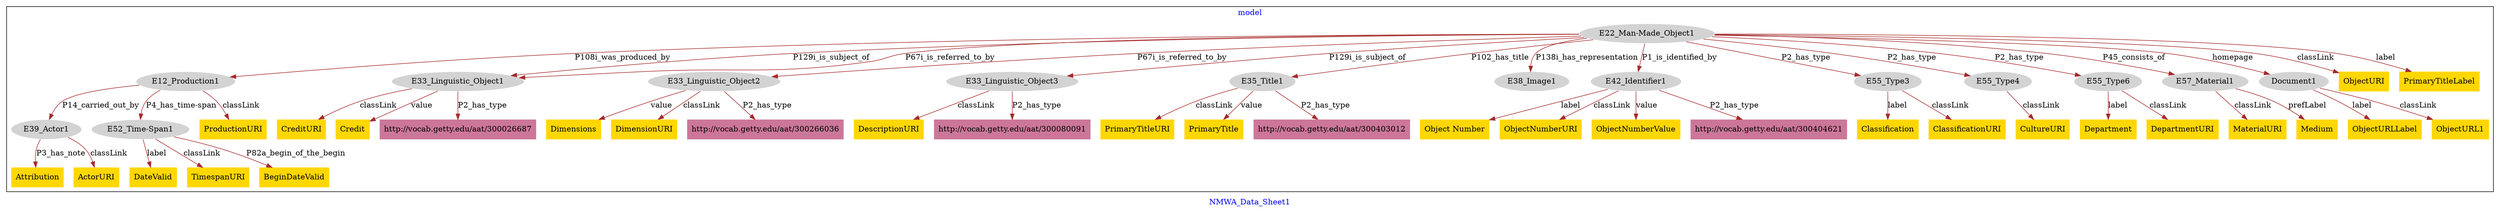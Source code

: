 digraph n0 {
fontcolor="blue"
remincross="true"
label="NMWA_Data_Sheet1"
subgraph cluster {
label="model"
n2[style="filled",color="white",fillcolor="lightgray",label="E12_Production1"];
n3[style="filled",color="white",fillcolor="lightgray",label="E39_Actor1"];
n4[style="filled",color="white",fillcolor="lightgray",label="E52_Time-Span1"];
n5[style="filled",color="white",fillcolor="lightgray",label="E22_Man-Made_Object1"];
n6[style="filled",color="white",fillcolor="lightgray",label="E33_Linguistic_Object1"];
n7[style="filled",color="white",fillcolor="lightgray",label="E33_Linguistic_Object2"];
n8[style="filled",color="white",fillcolor="lightgray",label="E33_Linguistic_Object3"];
n9[style="filled",color="white",fillcolor="lightgray",label="E35_Title1"];
n10[style="filled",color="white",fillcolor="lightgray",label="E38_Image1"];
n11[style="filled",color="white",fillcolor="lightgray",label="E42_Identifier1"];
n12[style="filled",color="white",fillcolor="lightgray",label="E55_Type3"];
n13[style="filled",color="white",fillcolor="lightgray",label="E55_Type4"];
n14[style="filled",color="white",fillcolor="lightgray",label="E55_Type6"];
n15[style="filled",color="white",fillcolor="lightgray",label="E57_Material1"];
n16[style="filled",color="white",fillcolor="lightgray",label="Document1"];
n17[shape="plaintext",style="filled",fillcolor="gold",label="Classification"];
n18[shape="plaintext",style="filled",fillcolor="gold",label="ClassificationURI"];
n19[shape="plaintext",style="filled",fillcolor="gold",label="ObjectURI"];
n20[shape="plaintext",style="filled",fillcolor="gold",label="Object Number"];
n21[shape="plaintext",style="filled",fillcolor="gold",label="Department"];
n22[shape="plaintext",style="filled",fillcolor="gold",label="DepartmentURI"];
n23[shape="plaintext",style="filled",fillcolor="gold",label="ObjectNumberURI"];
n24[shape="plaintext",style="filled",fillcolor="gold",label="PrimaryTitleURI"];
n25[shape="plaintext",style="filled",fillcolor="gold",label="MaterialURI"];
n26[shape="plaintext",style="filled",fillcolor="gold",label="ObjectNumberValue"];
n27[shape="plaintext",style="filled",fillcolor="gold",label="Dimensions"];
n28[shape="plaintext",style="filled",fillcolor="gold",label="DimensionURI"];
n29[shape="plaintext",style="filled",fillcolor="gold",label="CultureURI"];
n30[shape="plaintext",style="filled",fillcolor="gold",label="DateValid"];
n31[shape="plaintext",style="filled",fillcolor="gold",label="Medium"];
n32[shape="plaintext",style="filled",fillcolor="gold",label="ObjectURLLabel"];
n33[shape="plaintext",style="filled",fillcolor="gold",label="TimespanURI"];
n34[shape="plaintext",style="filled",fillcolor="gold",label="ObjectURL1"];
n35[shape="plaintext",style="filled",fillcolor="gold",label="Attribution"];
n36[shape="plaintext",style="filled",fillcolor="gold",label="CreditURI"];
n37[shape="plaintext",style="filled",fillcolor="gold",label="Credit"];
n38[shape="plaintext",style="filled",fillcolor="gold",label="ProductionURI"];
n39[shape="plaintext",style="filled",fillcolor="gold",label="BeginDateValid"];
n40[shape="plaintext",style="filled",fillcolor="gold",label="PrimaryTitle"];
n41[shape="plaintext",style="filled",fillcolor="gold",label="PrimaryTitleLabel"];
n42[shape="plaintext",style="filled",fillcolor="gold",label="ActorURI"];
n43[shape="plaintext",style="filled",fillcolor="gold",label="DescriptionURI"];
n44[shape="plaintext",style="filled",fillcolor="#CC7799",label="http://vocab.getty.edu/aat/300403012"];
n45[shape="plaintext",style="filled",fillcolor="#CC7799",label="http://vocab.getty.edu/aat/300266036"];
n46[shape="plaintext",style="filled",fillcolor="#CC7799",label="http://vocab.getty.edu/aat/300080091"];
n47[shape="plaintext",style="filled",fillcolor="#CC7799",label="http://vocab.getty.edu/aat/300026687"];
n48[shape="plaintext",style="filled",fillcolor="#CC7799",label="http://vocab.getty.edu/aat/300404621"];
}
n2 -> n3[color="brown",fontcolor="black",label="P14_carried_out_by"]
n2 -> n4[color="brown",fontcolor="black",label="P4_has_time-span"]
n5 -> n2[color="brown",fontcolor="black",label="P108i_was_produced_by"]
n5 -> n6[color="brown",fontcolor="black",label="P129i_is_subject_of"]
n5 -> n7[color="brown",fontcolor="black",label="P67i_is_referred_to_by"]
n5 -> n8[color="brown",fontcolor="black",label="P129i_is_subject_of"]
n5 -> n9[color="brown",fontcolor="black",label="P102_has_title"]
n5 -> n10[color="brown",fontcolor="black",label="P138i_has_representation"]
n5 -> n11[color="brown",fontcolor="black",label="P1_is_identified_by"]
n5 -> n12[color="brown",fontcolor="black",label="P2_has_type"]
n5 -> n13[color="brown",fontcolor="black",label="P2_has_type"]
n5 -> n14[color="brown",fontcolor="black",label="P2_has_type"]
n5 -> n15[color="brown",fontcolor="black",label="P45_consists_of"]
n5 -> n16[color="brown",fontcolor="black",label="homepage"]
n12 -> n17[color="brown",fontcolor="black",label="label"]
n12 -> n18[color="brown",fontcolor="black",label="classLink"]
n5 -> n19[color="brown",fontcolor="black",label="classLink"]
n11 -> n20[color="brown",fontcolor="black",label="label"]
n14 -> n21[color="brown",fontcolor="black",label="label"]
n14 -> n22[color="brown",fontcolor="black",label="classLink"]
n11 -> n23[color="brown",fontcolor="black",label="classLink"]
n9 -> n24[color="brown",fontcolor="black",label="classLink"]
n15 -> n25[color="brown",fontcolor="black",label="classLink"]
n11 -> n26[color="brown",fontcolor="black",label="value"]
n7 -> n27[color="brown",fontcolor="black",label="value"]
n7 -> n28[color="brown",fontcolor="black",label="classLink"]
n13 -> n29[color="brown",fontcolor="black",label="classLink"]
n4 -> n30[color="brown",fontcolor="black",label="label"]
n15 -> n31[color="brown",fontcolor="black",label="prefLabel"]
n16 -> n32[color="brown",fontcolor="black",label="label"]
n4 -> n33[color="brown",fontcolor="black",label="classLink"]
n16 -> n34[color="brown",fontcolor="black",label="classLink"]
n3 -> n35[color="brown",fontcolor="black",label="P3_has_note"]
n6 -> n36[color="brown",fontcolor="black",label="classLink"]
n6 -> n37[color="brown",fontcolor="black",label="value"]
n2 -> n38[color="brown",fontcolor="black",label="classLink"]
n4 -> n39[color="brown",fontcolor="black",label="P82a_begin_of_the_begin"]
n9 -> n40[color="brown",fontcolor="black",label="value"]
n5 -> n41[color="brown",fontcolor="black",label="label"]
n3 -> n42[color="brown",fontcolor="black",label="classLink"]
n8 -> n43[color="brown",fontcolor="black",label="classLink"]
n9 -> n44[color="brown",fontcolor="black",label="P2_has_type"]
n7 -> n45[color="brown",fontcolor="black",label="P2_has_type"]
n8 -> n46[color="brown",fontcolor="black",label="P2_has_type"]
n6 -> n47[color="brown",fontcolor="black",label="P2_has_type"]
n11 -> n48[color="brown",fontcolor="black",label="P2_has_type"]
n5 -> n6[color="brown",fontcolor="black",label="P67i_is_referred_to_by"]
}
